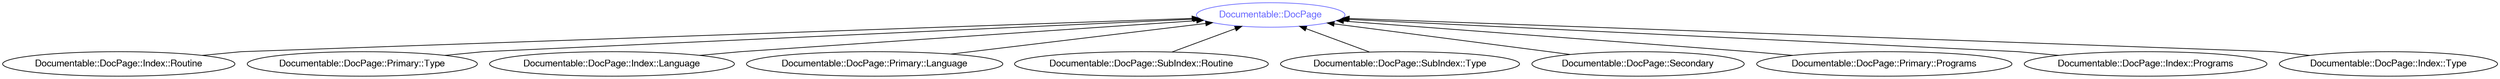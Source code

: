 digraph "perl6-type-graph" {
    rankdir=BT;
    splines=polyline;
    overlap=false; 
    // Types
    "Documentable::DocPage" [color="#6666FF", fontcolor="#6666FF", href="/type/Documentable::DocPage", fontname="FreeSans"];
    "Documentable::DocPage::Index::Routine" [color="#000000", fontcolor="#000000", href="/type/Documentable::DocPage::Index::Routine", fontname="FreeSans"];
    "Documentable::DocPage::Primary::Type" [color="#000000", fontcolor="#000000", href="/type/Documentable::DocPage::Primary::Type", fontname="FreeSans"];
    "Documentable::DocPage::Index::Language" [color="#000000", fontcolor="#000000", href="/type/Documentable::DocPage::Index::Language", fontname="FreeSans"];
    "Documentable::DocPage::Primary::Language" [color="#000000", fontcolor="#000000", href="/type/Documentable::DocPage::Primary::Language", fontname="FreeSans"];
    "Documentable::DocPage::SubIndex::Routine" [color="#000000", fontcolor="#000000", href="/type/Documentable::DocPage::SubIndex::Routine", fontname="FreeSans"];
    "Documentable::DocPage::SubIndex::Type" [color="#000000", fontcolor="#000000", href="/type/Documentable::DocPage::SubIndex::Type", fontname="FreeSans"];
    "Documentable::DocPage::Secondary" [color="#000000", fontcolor="#000000", href="/type/Documentable::DocPage::Secondary", fontname="FreeSans"];
    "Documentable::DocPage::Primary::Programs" [color="#000000", fontcolor="#000000", href="/type/Documentable::DocPage::Primary::Programs", fontname="FreeSans"];
    "Documentable::DocPage::Index::Programs" [color="#000000", fontcolor="#000000", href="/type/Documentable::DocPage::Index::Programs", fontname="FreeSans"];
    "Documentable::DocPage::Index::Type" [color="#000000", fontcolor="#000000", href="/type/Documentable::DocPage::Index::Type", fontname="FreeSans"];

    // Superclasses
    "Documentable::DocPage::Index::Routine" -> "Documentable::DocPage" [color="#000000"];
    "Documentable::DocPage::Primary::Type" -> "Documentable::DocPage" [color="#000000"];
    "Documentable::DocPage::Index::Language" -> "Documentable::DocPage" [color="#000000"];
    "Documentable::DocPage::Primary::Language" -> "Documentable::DocPage" [color="#000000"];
    "Documentable::DocPage::SubIndex::Routine" -> "Documentable::DocPage" [color="#000000"];
    "Documentable::DocPage::SubIndex::Type" -> "Documentable::DocPage" [color="#000000"];
    "Documentable::DocPage::Secondary" -> "Documentable::DocPage" [color="#000000"];
    "Documentable::DocPage::Primary::Programs" -> "Documentable::DocPage" [color="#000000"];
    "Documentable::DocPage::Index::Programs" -> "Documentable::DocPage" [color="#000000"];
    "Documentable::DocPage::Index::Type" -> "Documentable::DocPage" [color="#000000"];

    // Roles
}
